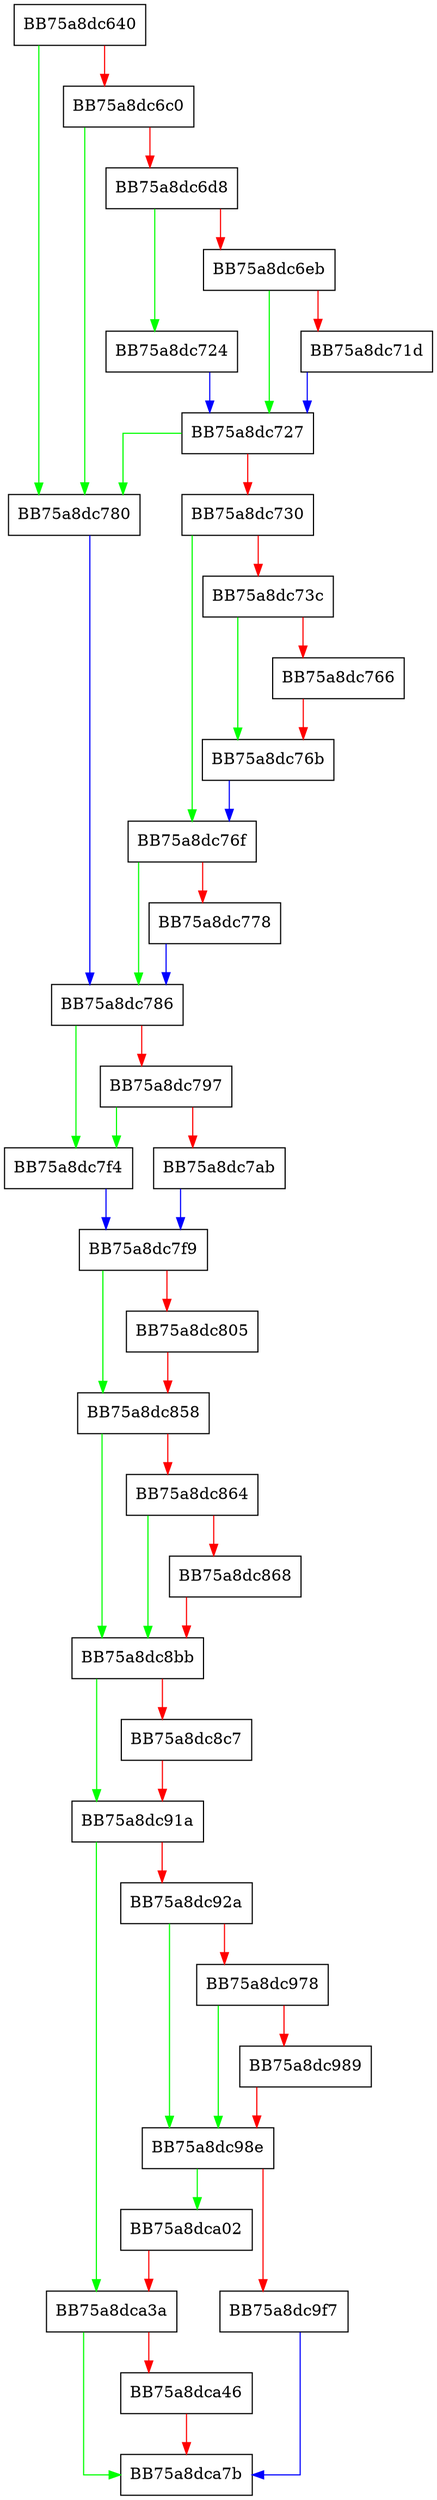 digraph init {
  node [shape="box"];
  graph [splines=ortho];
  BB75a8dc640 -> BB75a8dc780 [color="green"];
  BB75a8dc640 -> BB75a8dc6c0 [color="red"];
  BB75a8dc6c0 -> BB75a8dc780 [color="green"];
  BB75a8dc6c0 -> BB75a8dc6d8 [color="red"];
  BB75a8dc6d8 -> BB75a8dc724 [color="green"];
  BB75a8dc6d8 -> BB75a8dc6eb [color="red"];
  BB75a8dc6eb -> BB75a8dc727 [color="green"];
  BB75a8dc6eb -> BB75a8dc71d [color="red"];
  BB75a8dc71d -> BB75a8dc727 [color="blue"];
  BB75a8dc724 -> BB75a8dc727 [color="blue"];
  BB75a8dc727 -> BB75a8dc780 [color="green"];
  BB75a8dc727 -> BB75a8dc730 [color="red"];
  BB75a8dc730 -> BB75a8dc76f [color="green"];
  BB75a8dc730 -> BB75a8dc73c [color="red"];
  BB75a8dc73c -> BB75a8dc76b [color="green"];
  BB75a8dc73c -> BB75a8dc766 [color="red"];
  BB75a8dc766 -> BB75a8dc76b [color="red"];
  BB75a8dc76b -> BB75a8dc76f [color="blue"];
  BB75a8dc76f -> BB75a8dc786 [color="green"];
  BB75a8dc76f -> BB75a8dc778 [color="red"];
  BB75a8dc778 -> BB75a8dc786 [color="blue"];
  BB75a8dc780 -> BB75a8dc786 [color="blue"];
  BB75a8dc786 -> BB75a8dc7f4 [color="green"];
  BB75a8dc786 -> BB75a8dc797 [color="red"];
  BB75a8dc797 -> BB75a8dc7f4 [color="green"];
  BB75a8dc797 -> BB75a8dc7ab [color="red"];
  BB75a8dc7ab -> BB75a8dc7f9 [color="blue"];
  BB75a8dc7f4 -> BB75a8dc7f9 [color="blue"];
  BB75a8dc7f9 -> BB75a8dc858 [color="green"];
  BB75a8dc7f9 -> BB75a8dc805 [color="red"];
  BB75a8dc805 -> BB75a8dc858 [color="red"];
  BB75a8dc858 -> BB75a8dc8bb [color="green"];
  BB75a8dc858 -> BB75a8dc864 [color="red"];
  BB75a8dc864 -> BB75a8dc8bb [color="green"];
  BB75a8dc864 -> BB75a8dc868 [color="red"];
  BB75a8dc868 -> BB75a8dc8bb [color="red"];
  BB75a8dc8bb -> BB75a8dc91a [color="green"];
  BB75a8dc8bb -> BB75a8dc8c7 [color="red"];
  BB75a8dc8c7 -> BB75a8dc91a [color="red"];
  BB75a8dc91a -> BB75a8dca3a [color="green"];
  BB75a8dc91a -> BB75a8dc92a [color="red"];
  BB75a8dc92a -> BB75a8dc98e [color="green"];
  BB75a8dc92a -> BB75a8dc978 [color="red"];
  BB75a8dc978 -> BB75a8dc98e [color="green"];
  BB75a8dc978 -> BB75a8dc989 [color="red"];
  BB75a8dc989 -> BB75a8dc98e [color="red"];
  BB75a8dc98e -> BB75a8dca02 [color="green"];
  BB75a8dc98e -> BB75a8dc9f7 [color="red"];
  BB75a8dc9f7 -> BB75a8dca7b [color="blue"];
  BB75a8dca02 -> BB75a8dca3a [color="red"];
  BB75a8dca3a -> BB75a8dca7b [color="green"];
  BB75a8dca3a -> BB75a8dca46 [color="red"];
  BB75a8dca46 -> BB75a8dca7b [color="red"];
}